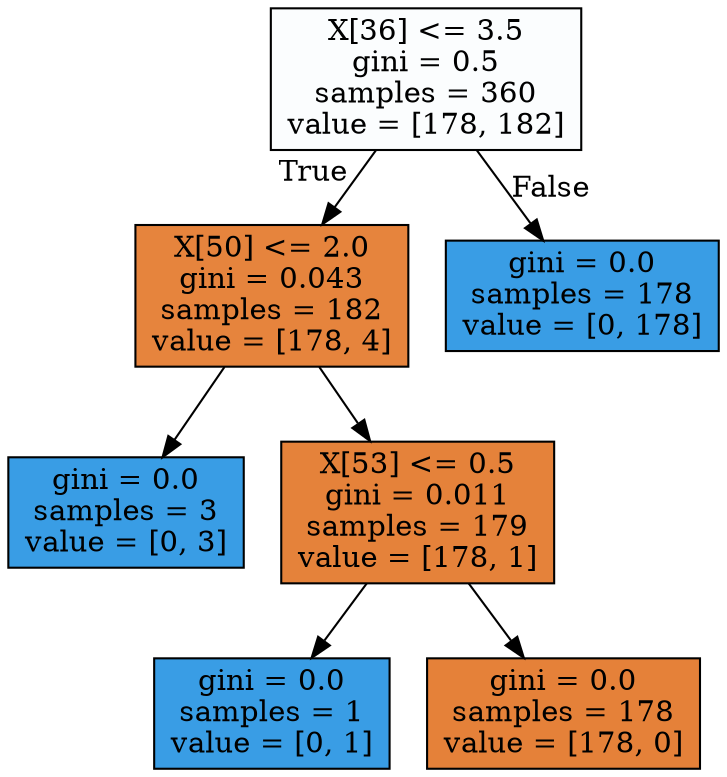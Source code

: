 digraph Tree {
node [shape=box, style="filled", color="black"] ;
0 [label="X[36] <= 3.5\ngini = 0.5\nsamples = 360\nvalue = [178, 182]", fillcolor="#fbfdfe"] ;
1 [label="X[50] <= 2.0\ngini = 0.043\nsamples = 182\nvalue = [178, 4]", fillcolor="#e6843d"] ;
0 -> 1 [labeldistance=2.5, labelangle=45, headlabel="True"] ;
2 [label="gini = 0.0\nsamples = 3\nvalue = [0, 3]", fillcolor="#399de5"] ;
1 -> 2 ;
3 [label="X[53] <= 0.5\ngini = 0.011\nsamples = 179\nvalue = [178, 1]", fillcolor="#e5823a"] ;
1 -> 3 ;
4 [label="gini = 0.0\nsamples = 1\nvalue = [0, 1]", fillcolor="#399de5"] ;
3 -> 4 ;
5 [label="gini = 0.0\nsamples = 178\nvalue = [178, 0]", fillcolor="#e58139"] ;
3 -> 5 ;
6 [label="gini = 0.0\nsamples = 178\nvalue = [0, 178]", fillcolor="#399de5"] ;
0 -> 6 [labeldistance=2.5, labelangle=-45, headlabel="False"] ;
}
